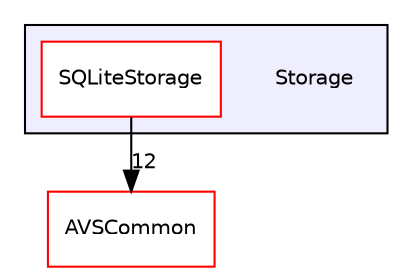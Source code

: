 digraph "/avs-cpp-sdk-tools/cm/autoCM_publicRepo/avs-device-sdk/Storage" {
  compound=true
  node [ fontsize="10", fontname="Helvetica"];
  edge [ labelfontsize="10", labelfontname="Helvetica"];
  subgraph clusterdir_d29c5f5a2915d6c5388c9daae4f109c7 {
    graph [ bgcolor="#eeeeff", pencolor="black", label="" URL="dir_d29c5f5a2915d6c5388c9daae4f109c7.html"];
    dir_d29c5f5a2915d6c5388c9daae4f109c7 [shape=plaintext label="Storage"];
    dir_74c6299ccbc82b9602ff2a1d0fd58149 [shape=box label="SQLiteStorage" color="red" fillcolor="white" style="filled" URL="dir_74c6299ccbc82b9602ff2a1d0fd58149.html"];
  }
  dir_13e65effb2bde530b17b3d5eefcd0266 [shape=box label="AVSCommon" fillcolor="white" style="filled" color="red" URL="dir_13e65effb2bde530b17b3d5eefcd0266.html"];
  dir_74c6299ccbc82b9602ff2a1d0fd58149->dir_13e65effb2bde530b17b3d5eefcd0266 [headlabel="12", labeldistance=1.5 headhref="dir_000260_000009.html"];
}
